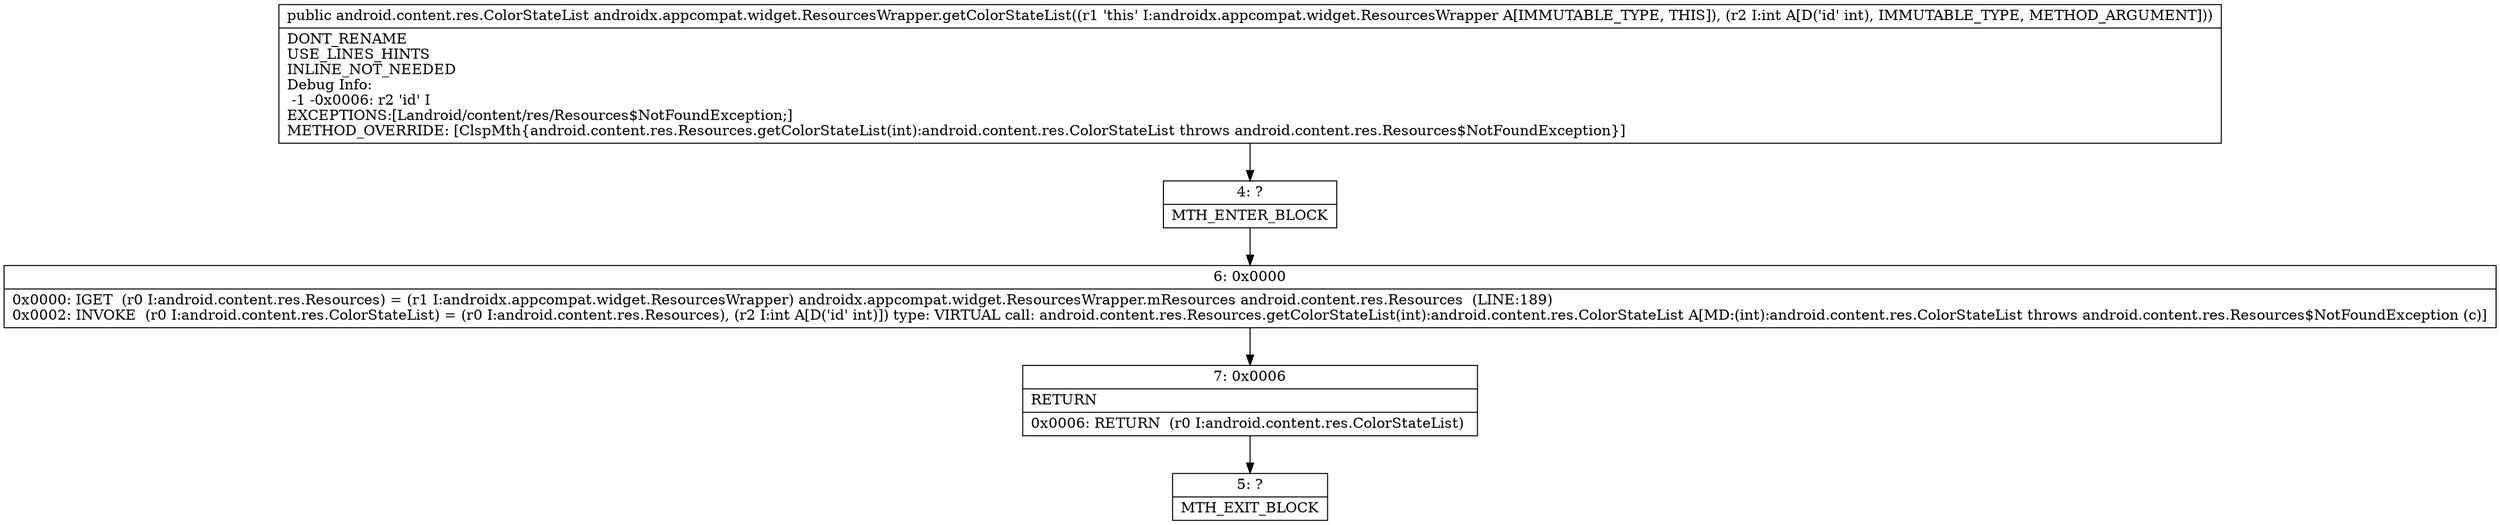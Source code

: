 digraph "CFG forandroidx.appcompat.widget.ResourcesWrapper.getColorStateList(I)Landroid\/content\/res\/ColorStateList;" {
Node_4 [shape=record,label="{4\:\ ?|MTH_ENTER_BLOCK\l}"];
Node_6 [shape=record,label="{6\:\ 0x0000|0x0000: IGET  (r0 I:android.content.res.Resources) = (r1 I:androidx.appcompat.widget.ResourcesWrapper) androidx.appcompat.widget.ResourcesWrapper.mResources android.content.res.Resources  (LINE:189)\l0x0002: INVOKE  (r0 I:android.content.res.ColorStateList) = (r0 I:android.content.res.Resources), (r2 I:int A[D('id' int)]) type: VIRTUAL call: android.content.res.Resources.getColorStateList(int):android.content.res.ColorStateList A[MD:(int):android.content.res.ColorStateList throws android.content.res.Resources$NotFoundException (c)]\l}"];
Node_7 [shape=record,label="{7\:\ 0x0006|RETURN\l|0x0006: RETURN  (r0 I:android.content.res.ColorStateList) \l}"];
Node_5 [shape=record,label="{5\:\ ?|MTH_EXIT_BLOCK\l}"];
MethodNode[shape=record,label="{public android.content.res.ColorStateList androidx.appcompat.widget.ResourcesWrapper.getColorStateList((r1 'this' I:androidx.appcompat.widget.ResourcesWrapper A[IMMUTABLE_TYPE, THIS]), (r2 I:int A[D('id' int), IMMUTABLE_TYPE, METHOD_ARGUMENT]))  | DONT_RENAME\lUSE_LINES_HINTS\lINLINE_NOT_NEEDED\lDebug Info:\l  \-1 \-0x0006: r2 'id' I\lEXCEPTIONS:[Landroid\/content\/res\/Resources$NotFoundException;]\lMETHOD_OVERRIDE: [ClspMth\{android.content.res.Resources.getColorStateList(int):android.content.res.ColorStateList throws android.content.res.Resources$NotFoundException\}]\l}"];
MethodNode -> Node_4;Node_4 -> Node_6;
Node_6 -> Node_7;
Node_7 -> Node_5;
}

